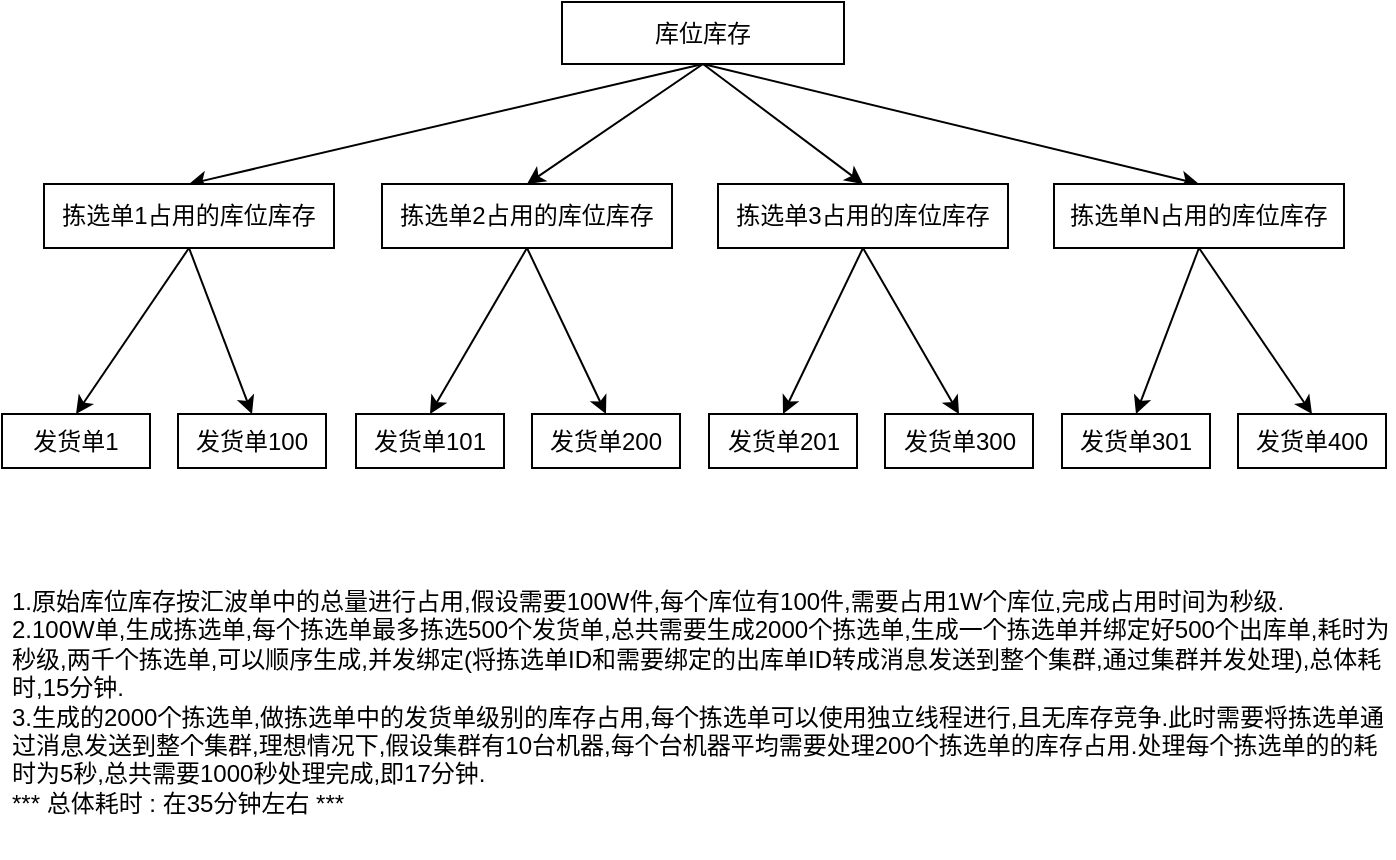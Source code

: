<mxfile version="14.8.0" type="github">
  <diagram id="uZbJU9xNhfvfBdfA2iXR" name="第 1 页">
    <mxGraphModel dx="815" dy="454" grid="0" gridSize="10" guides="1" tooltips="1" connect="1" arrows="1" fold="1" page="1" pageScale="1" pageWidth="827" pageHeight="1169" math="0" shadow="0">
      <root>
        <mxCell id="0" />
        <mxCell id="1" parent="0" />
        <mxCell id="zsgrnOs2awig9EdUBvT2-6" style="rounded=0;orthogonalLoop=1;jettySize=auto;html=1;entryX=0.5;entryY=0;entryDx=0;entryDy=0;exitX=0.5;exitY=1;exitDx=0;exitDy=0;" edge="1" parent="1" source="zsgrnOs2awig9EdUBvT2-1" target="zsgrnOs2awig9EdUBvT2-2">
          <mxGeometry relative="1" as="geometry" />
        </mxCell>
        <mxCell id="zsgrnOs2awig9EdUBvT2-7" style="edgeStyle=none;rounded=0;orthogonalLoop=1;jettySize=auto;html=1;entryX=0.5;entryY=0;entryDx=0;entryDy=0;exitX=0.5;exitY=1;exitDx=0;exitDy=0;" edge="1" parent="1" source="zsgrnOs2awig9EdUBvT2-1" target="zsgrnOs2awig9EdUBvT2-3">
          <mxGeometry relative="1" as="geometry" />
        </mxCell>
        <mxCell id="zsgrnOs2awig9EdUBvT2-8" style="edgeStyle=none;rounded=0;orthogonalLoop=1;jettySize=auto;html=1;entryX=0.5;entryY=0;entryDx=0;entryDy=0;exitX=0.5;exitY=1;exitDx=0;exitDy=0;" edge="1" parent="1" source="zsgrnOs2awig9EdUBvT2-1" target="zsgrnOs2awig9EdUBvT2-4">
          <mxGeometry relative="1" as="geometry" />
        </mxCell>
        <mxCell id="zsgrnOs2awig9EdUBvT2-9" style="edgeStyle=none;rounded=0;orthogonalLoop=1;jettySize=auto;html=1;entryX=0.5;entryY=0;entryDx=0;entryDy=0;exitX=0.5;exitY=1;exitDx=0;exitDy=0;" edge="1" parent="1" source="zsgrnOs2awig9EdUBvT2-1" target="zsgrnOs2awig9EdUBvT2-5">
          <mxGeometry relative="1" as="geometry" />
        </mxCell>
        <mxCell id="zsgrnOs2awig9EdUBvT2-1" value="库位库存" style="rounded=0;whiteSpace=wrap;html=1;" vertex="1" parent="1">
          <mxGeometry x="327" y="54" width="141" height="31" as="geometry" />
        </mxCell>
        <mxCell id="zsgrnOs2awig9EdUBvT2-18" style="edgeStyle=none;rounded=0;orthogonalLoop=1;jettySize=auto;html=1;entryX=0.5;entryY=0;entryDx=0;entryDy=0;exitX=0.5;exitY=1;exitDx=0;exitDy=0;" edge="1" parent="1" source="zsgrnOs2awig9EdUBvT2-2" target="zsgrnOs2awig9EdUBvT2-10">
          <mxGeometry relative="1" as="geometry" />
        </mxCell>
        <mxCell id="zsgrnOs2awig9EdUBvT2-19" style="edgeStyle=none;rounded=0;orthogonalLoop=1;jettySize=auto;html=1;entryX=0.5;entryY=0;entryDx=0;entryDy=0;exitX=0.5;exitY=1;exitDx=0;exitDy=0;" edge="1" parent="1" source="zsgrnOs2awig9EdUBvT2-2" target="zsgrnOs2awig9EdUBvT2-11">
          <mxGeometry relative="1" as="geometry" />
        </mxCell>
        <mxCell id="zsgrnOs2awig9EdUBvT2-2" value="拣选单1占用的库位库存" style="rounded=0;whiteSpace=wrap;html=1;" vertex="1" parent="1">
          <mxGeometry x="68" y="145" width="145" height="32" as="geometry" />
        </mxCell>
        <mxCell id="zsgrnOs2awig9EdUBvT2-20" style="edgeStyle=none;rounded=0;orthogonalLoop=1;jettySize=auto;html=1;entryX=0.5;entryY=0;entryDx=0;entryDy=0;exitX=0.5;exitY=1;exitDx=0;exitDy=0;" edge="1" parent="1" source="zsgrnOs2awig9EdUBvT2-3" target="zsgrnOs2awig9EdUBvT2-12">
          <mxGeometry relative="1" as="geometry" />
        </mxCell>
        <mxCell id="zsgrnOs2awig9EdUBvT2-21" style="edgeStyle=none;rounded=0;orthogonalLoop=1;jettySize=auto;html=1;entryX=0.5;entryY=0;entryDx=0;entryDy=0;exitX=0.5;exitY=1;exitDx=0;exitDy=0;" edge="1" parent="1" source="zsgrnOs2awig9EdUBvT2-3" target="zsgrnOs2awig9EdUBvT2-13">
          <mxGeometry relative="1" as="geometry" />
        </mxCell>
        <mxCell id="zsgrnOs2awig9EdUBvT2-3" value="拣选单2占用的库位库存" style="rounded=0;whiteSpace=wrap;html=1;" vertex="1" parent="1">
          <mxGeometry x="237" y="145" width="145" height="32" as="geometry" />
        </mxCell>
        <mxCell id="zsgrnOs2awig9EdUBvT2-22" style="edgeStyle=none;rounded=0;orthogonalLoop=1;jettySize=auto;html=1;entryX=0.5;entryY=0;entryDx=0;entryDy=0;exitX=0.5;exitY=1;exitDx=0;exitDy=0;" edge="1" parent="1" source="zsgrnOs2awig9EdUBvT2-4" target="zsgrnOs2awig9EdUBvT2-14">
          <mxGeometry relative="1" as="geometry" />
        </mxCell>
        <mxCell id="zsgrnOs2awig9EdUBvT2-23" style="edgeStyle=none;rounded=0;orthogonalLoop=1;jettySize=auto;html=1;entryX=0.5;entryY=0;entryDx=0;entryDy=0;exitX=0.5;exitY=1;exitDx=0;exitDy=0;" edge="1" parent="1" source="zsgrnOs2awig9EdUBvT2-4" target="zsgrnOs2awig9EdUBvT2-15">
          <mxGeometry relative="1" as="geometry" />
        </mxCell>
        <mxCell id="zsgrnOs2awig9EdUBvT2-4" value="拣选单3占用的库位库存" style="rounded=0;whiteSpace=wrap;html=1;" vertex="1" parent="1">
          <mxGeometry x="405" y="145" width="145" height="32" as="geometry" />
        </mxCell>
        <mxCell id="zsgrnOs2awig9EdUBvT2-24" style="edgeStyle=none;rounded=0;orthogonalLoop=1;jettySize=auto;html=1;entryX=0.5;entryY=0;entryDx=0;entryDy=0;exitX=0.5;exitY=1;exitDx=0;exitDy=0;" edge="1" parent="1" source="zsgrnOs2awig9EdUBvT2-5" target="zsgrnOs2awig9EdUBvT2-16">
          <mxGeometry relative="1" as="geometry" />
        </mxCell>
        <mxCell id="zsgrnOs2awig9EdUBvT2-25" style="edgeStyle=none;rounded=0;orthogonalLoop=1;jettySize=auto;html=1;entryX=0.5;entryY=0;entryDx=0;entryDy=0;exitX=0.5;exitY=1;exitDx=0;exitDy=0;" edge="1" parent="1" source="zsgrnOs2awig9EdUBvT2-5" target="zsgrnOs2awig9EdUBvT2-17">
          <mxGeometry relative="1" as="geometry" />
        </mxCell>
        <mxCell id="zsgrnOs2awig9EdUBvT2-5" value="拣选单N占用的库位库存" style="rounded=0;whiteSpace=wrap;html=1;" vertex="1" parent="1">
          <mxGeometry x="573" y="145" width="145" height="32" as="geometry" />
        </mxCell>
        <mxCell id="zsgrnOs2awig9EdUBvT2-10" value="发货单1" style="rounded=0;whiteSpace=wrap;html=1;" vertex="1" parent="1">
          <mxGeometry x="47" y="260" width="74" height="27" as="geometry" />
        </mxCell>
        <mxCell id="zsgrnOs2awig9EdUBvT2-11" value="发货单100" style="rounded=0;whiteSpace=wrap;html=1;" vertex="1" parent="1">
          <mxGeometry x="135" y="260" width="74" height="27" as="geometry" />
        </mxCell>
        <mxCell id="zsgrnOs2awig9EdUBvT2-12" value="发货单101" style="rounded=0;whiteSpace=wrap;html=1;" vertex="1" parent="1">
          <mxGeometry x="224" y="260" width="74" height="27" as="geometry" />
        </mxCell>
        <mxCell id="zsgrnOs2awig9EdUBvT2-13" value="发货单200" style="rounded=0;whiteSpace=wrap;html=1;" vertex="1" parent="1">
          <mxGeometry x="312" y="260" width="74" height="27" as="geometry" />
        </mxCell>
        <mxCell id="zsgrnOs2awig9EdUBvT2-14" value="发货单201" style="rounded=0;whiteSpace=wrap;html=1;" vertex="1" parent="1">
          <mxGeometry x="400.5" y="260" width="74" height="27" as="geometry" />
        </mxCell>
        <mxCell id="zsgrnOs2awig9EdUBvT2-15" value="发货单300" style="rounded=0;whiteSpace=wrap;html=1;" vertex="1" parent="1">
          <mxGeometry x="488.5" y="260" width="74" height="27" as="geometry" />
        </mxCell>
        <mxCell id="zsgrnOs2awig9EdUBvT2-16" value="发货单301" style="rounded=0;whiteSpace=wrap;html=1;" vertex="1" parent="1">
          <mxGeometry x="577" y="260" width="74" height="27" as="geometry" />
        </mxCell>
        <mxCell id="zsgrnOs2awig9EdUBvT2-17" value="发货单400" style="rounded=0;whiteSpace=wrap;html=1;" vertex="1" parent="1">
          <mxGeometry x="665" y="260" width="74" height="27" as="geometry" />
        </mxCell>
        <mxCell id="zsgrnOs2awig9EdUBvT2-26" value="1.原始库位库存按汇波单中的总量进行占用,假设需要100W件,每个库位有100件,需要占用1W个库位,完成占用时间为秒级.&lt;br&gt;2.100W单,生成拣选单,每个拣选单最多拣选500个发货单,总共需要生成2000个拣选单,生成一个拣选单并绑定好500个出库单,耗时为秒级,两千个拣选单,可以顺序生成,并发绑定(将拣选单ID和需要绑定的出库单ID转成消息发送到整个集群,通过集群并发处理),总体耗时,15分钟.&lt;br&gt;3.生成的2000个拣选单,做拣选单中的发货单级别的库存占用,每个拣选单可以使用独立线程进行,且无库存竞争.此时需要将拣选单通过消息发送到整个集群,理想情况下,假设集群有10台机器,每个台机器平均需要处理200个拣选单的库存占用.处理每个拣选单的的耗时为5秒,总共需要1000秒处理完成,即17分钟.&lt;br&gt;*** 总体耗时 : 在35分钟左右 ***" style="text;html=1;strokeColor=none;fillColor=none;align=left;verticalAlign=top;whiteSpace=wrap;rounded=0;" vertex="1" parent="1">
          <mxGeometry x="50" y="340" width="693" height="142" as="geometry" />
        </mxCell>
      </root>
    </mxGraphModel>
  </diagram>
</mxfile>
